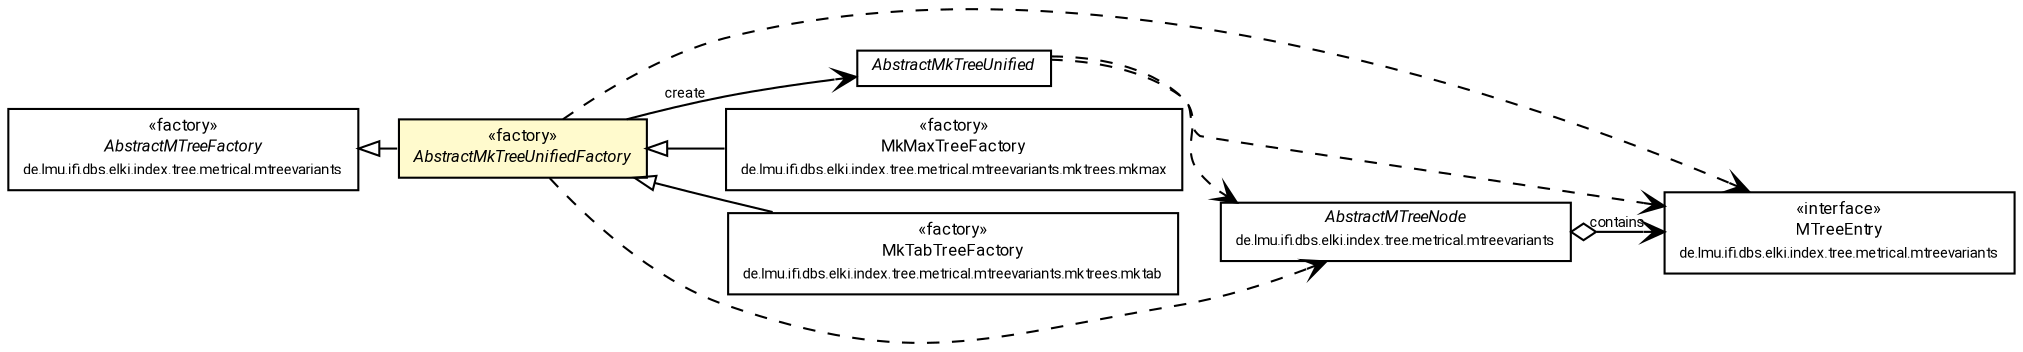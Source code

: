 #!/usr/local/bin/dot
#
# Class diagram 
# Generated by UMLGraph version R5_7_2-60-g0e99a6 (http://www.spinellis.gr/umlgraph/)
#

digraph G {
	graph [fontnames="svg"]
	edge [fontname="Roboto",fontsize=7,labelfontname="Roboto",labelfontsize=7,color="black"];
	node [fontname="Roboto",fontcolor="black",fontsize=8,shape=plaintext,margin=0,width=0,height=0];
	nodesep=0.15;
	ranksep=0.25;
	rankdir=LR;
	// de.lmu.ifi.dbs.elki.index.tree.metrical.mtreevariants.MTreeEntry
	c1175062 [label=<<table title="de.lmu.ifi.dbs.elki.index.tree.metrical.mtreevariants.MTreeEntry" border="0" cellborder="1" cellspacing="0" cellpadding="2" href="../MTreeEntry.html" target="_parent">
		<tr><td><table border="0" cellspacing="0" cellpadding="1">
		<tr><td align="center" balign="center"> &#171;interface&#187; </td></tr>
		<tr><td align="center" balign="center"> <font face="Roboto">MTreeEntry</font> </td></tr>
		<tr><td align="center" balign="center"> <font face="Roboto" point-size="7.0">de.lmu.ifi.dbs.elki.index.tree.metrical.mtreevariants</font> </td></tr>
		</table></td></tr>
		</table>>, URL="../MTreeEntry.html"];
	// de.lmu.ifi.dbs.elki.index.tree.metrical.mtreevariants.AbstractMTreeFactory<O, N extends de.lmu.ifi.dbs.elki.index.tree.metrical.mtreevariants.AbstractMTreeNode<O, N, E>, E extends de.lmu.ifi.dbs.elki.index.tree.metrical.mtreevariants.MTreeEntry, S extends de.lmu.ifi.dbs.elki.index.tree.metrical.mtreevariants.MTreeSettings<O, N, E>>
	c1175072 [label=<<table title="de.lmu.ifi.dbs.elki.index.tree.metrical.mtreevariants.AbstractMTreeFactory" border="0" cellborder="1" cellspacing="0" cellpadding="2" href="../AbstractMTreeFactory.html" target="_parent">
		<tr><td><table border="0" cellspacing="0" cellpadding="1">
		<tr><td align="center" balign="center"> &#171;factory&#187; </td></tr>
		<tr><td align="center" balign="center"> <font face="Roboto"><i>AbstractMTreeFactory</i></font> </td></tr>
		<tr><td align="center" balign="center"> <font face="Roboto" point-size="7.0">de.lmu.ifi.dbs.elki.index.tree.metrical.mtreevariants</font> </td></tr>
		</table></td></tr>
		</table>>, URL="../AbstractMTreeFactory.html"];
	// de.lmu.ifi.dbs.elki.index.tree.metrical.mtreevariants.mktrees.AbstractMkTreeUnified<O, N extends de.lmu.ifi.dbs.elki.index.tree.metrical.mtreevariants.AbstractMTreeNode<O, N, E>, E extends de.lmu.ifi.dbs.elki.index.tree.metrical.mtreevariants.MTreeEntry, S extends de.lmu.ifi.dbs.elki.index.tree.metrical.mtreevariants.mktrees.MkTreeSettings<O, N, E>>
	c1175077 [label=<<table title="de.lmu.ifi.dbs.elki.index.tree.metrical.mtreevariants.mktrees.AbstractMkTreeUnified" border="0" cellborder="1" cellspacing="0" cellpadding="2" href="AbstractMkTreeUnified.html" target="_parent">
		<tr><td><table border="0" cellspacing="0" cellpadding="1">
		<tr><td align="center" balign="center"> <font face="Roboto"><i>AbstractMkTreeUnified</i></font> </td></tr>
		</table></td></tr>
		</table>>, URL="AbstractMkTreeUnified.html"];
	// de.lmu.ifi.dbs.elki.index.tree.metrical.mtreevariants.mktrees.mkmax.MkMaxTreeFactory<O>
	c1175094 [label=<<table title="de.lmu.ifi.dbs.elki.index.tree.metrical.mtreevariants.mktrees.mkmax.MkMaxTreeFactory" border="0" cellborder="1" cellspacing="0" cellpadding="2" href="mkmax/MkMaxTreeFactory.html" target="_parent">
		<tr><td><table border="0" cellspacing="0" cellpadding="1">
		<tr><td align="center" balign="center"> &#171;factory&#187; </td></tr>
		<tr><td align="center" balign="center"> <font face="Roboto">MkMaxTreeFactory</font> </td></tr>
		<tr><td align="center" balign="center"> <font face="Roboto" point-size="7.0">de.lmu.ifi.dbs.elki.index.tree.metrical.mtreevariants.mktrees.mkmax</font> </td></tr>
		</table></td></tr>
		</table>>, URL="mkmax/MkMaxTreeFactory.html"];
	// de.lmu.ifi.dbs.elki.index.tree.metrical.mtreevariants.mktrees.AbstractMkTreeUnifiedFactory<O, N extends de.lmu.ifi.dbs.elki.index.tree.metrical.mtreevariants.AbstractMTreeNode<O, N, E>, E extends de.lmu.ifi.dbs.elki.index.tree.metrical.mtreevariants.MTreeEntry, S extends de.lmu.ifi.dbs.elki.index.tree.metrical.mtreevariants.mktrees.MkTreeSettings<O, N, E>>
	c1175108 [label=<<table title="de.lmu.ifi.dbs.elki.index.tree.metrical.mtreevariants.mktrees.AbstractMkTreeUnifiedFactory" border="0" cellborder="1" cellspacing="0" cellpadding="2" bgcolor="lemonChiffon" href="AbstractMkTreeUnifiedFactory.html" target="_parent">
		<tr><td><table border="0" cellspacing="0" cellpadding="1">
		<tr><td align="center" balign="center"> &#171;factory&#187; </td></tr>
		<tr><td align="center" balign="center"> <font face="Roboto"><i>AbstractMkTreeUnifiedFactory</i></font> </td></tr>
		</table></td></tr>
		</table>>, URL="AbstractMkTreeUnifiedFactory.html"];
	// de.lmu.ifi.dbs.elki.index.tree.metrical.mtreevariants.mktrees.mktab.MkTabTreeFactory<O>
	c1175116 [label=<<table title="de.lmu.ifi.dbs.elki.index.tree.metrical.mtreevariants.mktrees.mktab.MkTabTreeFactory" border="0" cellborder="1" cellspacing="0" cellpadding="2" href="mktab/MkTabTreeFactory.html" target="_parent">
		<tr><td><table border="0" cellspacing="0" cellpadding="1">
		<tr><td align="center" balign="center"> &#171;factory&#187; </td></tr>
		<tr><td align="center" balign="center"> <font face="Roboto">MkTabTreeFactory</font> </td></tr>
		<tr><td align="center" balign="center"> <font face="Roboto" point-size="7.0">de.lmu.ifi.dbs.elki.index.tree.metrical.mtreevariants.mktrees.mktab</font> </td></tr>
		</table></td></tr>
		</table>>, URL="mktab/MkTabTreeFactory.html"];
	// de.lmu.ifi.dbs.elki.index.tree.metrical.mtreevariants.AbstractMTreeNode<O, N extends de.lmu.ifi.dbs.elki.index.tree.metrical.mtreevariants.AbstractMTreeNode<O, N, E>, E extends de.lmu.ifi.dbs.elki.index.tree.metrical.mtreevariants.MTreeEntry>
	c1175141 [label=<<table title="de.lmu.ifi.dbs.elki.index.tree.metrical.mtreevariants.AbstractMTreeNode" border="0" cellborder="1" cellspacing="0" cellpadding="2" href="../AbstractMTreeNode.html" target="_parent">
		<tr><td><table border="0" cellspacing="0" cellpadding="1">
		<tr><td align="center" balign="center"> <font face="Roboto"><i>AbstractMTreeNode</i></font> </td></tr>
		<tr><td align="center" balign="center"> <font face="Roboto" point-size="7.0">de.lmu.ifi.dbs.elki.index.tree.metrical.mtreevariants</font> </td></tr>
		</table></td></tr>
		</table>>, URL="../AbstractMTreeNode.html"];
	// de.lmu.ifi.dbs.elki.index.tree.metrical.mtreevariants.mktrees.mkmax.MkMaxTreeFactory<O> extends de.lmu.ifi.dbs.elki.index.tree.metrical.mtreevariants.mktrees.AbstractMkTreeUnifiedFactory<O, N extends de.lmu.ifi.dbs.elki.index.tree.metrical.mtreevariants.AbstractMTreeNode<O, N, E>, E extends de.lmu.ifi.dbs.elki.index.tree.metrical.mtreevariants.MTreeEntry, S extends de.lmu.ifi.dbs.elki.index.tree.metrical.mtreevariants.mktrees.MkTreeSettings<O, N, E>>
	c1175108 -> c1175094 [arrowtail=empty,dir=back,weight=10];
	// de.lmu.ifi.dbs.elki.index.tree.metrical.mtreevariants.mktrees.AbstractMkTreeUnifiedFactory<O, N extends de.lmu.ifi.dbs.elki.index.tree.metrical.mtreevariants.AbstractMTreeNode<O, N, E>, E extends de.lmu.ifi.dbs.elki.index.tree.metrical.mtreevariants.MTreeEntry, S extends de.lmu.ifi.dbs.elki.index.tree.metrical.mtreevariants.mktrees.MkTreeSettings<O, N, E>> extends de.lmu.ifi.dbs.elki.index.tree.metrical.mtreevariants.AbstractMTreeFactory<O, N extends de.lmu.ifi.dbs.elki.index.tree.metrical.mtreevariants.AbstractMTreeNode<O, N, E>, E extends de.lmu.ifi.dbs.elki.index.tree.metrical.mtreevariants.MTreeEntry, S extends de.lmu.ifi.dbs.elki.index.tree.metrical.mtreevariants.MTreeSettings<O, N, E>>
	c1175072 -> c1175108 [arrowtail=empty,dir=back,weight=10];
	// de.lmu.ifi.dbs.elki.index.tree.metrical.mtreevariants.mktrees.AbstractMkTreeUnifiedFactory<O, N extends de.lmu.ifi.dbs.elki.index.tree.metrical.mtreevariants.AbstractMTreeNode<O, N, E>, E extends de.lmu.ifi.dbs.elki.index.tree.metrical.mtreevariants.MTreeEntry, S extends de.lmu.ifi.dbs.elki.index.tree.metrical.mtreevariants.mktrees.MkTreeSettings<O, N, E>> navassoc de.lmu.ifi.dbs.elki.index.tree.metrical.mtreevariants.mktrees.AbstractMkTreeUnified<O, N extends de.lmu.ifi.dbs.elki.index.tree.metrical.mtreevariants.AbstractMTreeNode<O, N, E>, E extends de.lmu.ifi.dbs.elki.index.tree.metrical.mtreevariants.MTreeEntry, S extends de.lmu.ifi.dbs.elki.index.tree.metrical.mtreevariants.mktrees.MkTreeSettings<O, N, E>>
	c1175108 -> c1175077 [arrowhead=open,weight=1,label="create"];
	// de.lmu.ifi.dbs.elki.index.tree.metrical.mtreevariants.mktrees.mktab.MkTabTreeFactory<O> extends de.lmu.ifi.dbs.elki.index.tree.metrical.mtreevariants.mktrees.AbstractMkTreeUnifiedFactory<O, N extends de.lmu.ifi.dbs.elki.index.tree.metrical.mtreevariants.AbstractMTreeNode<O, N, E>, E extends de.lmu.ifi.dbs.elki.index.tree.metrical.mtreevariants.MTreeEntry, S extends de.lmu.ifi.dbs.elki.index.tree.metrical.mtreevariants.mktrees.MkTreeSettings<O, N, E>>
	c1175108 -> c1175116 [arrowtail=empty,dir=back,weight=10];
	// de.lmu.ifi.dbs.elki.index.tree.metrical.mtreevariants.AbstractMTreeNode<O, N extends de.lmu.ifi.dbs.elki.index.tree.metrical.mtreevariants.AbstractMTreeNode<O, N, E>, E extends de.lmu.ifi.dbs.elki.index.tree.metrical.mtreevariants.MTreeEntry> navhas de.lmu.ifi.dbs.elki.index.tree.metrical.mtreevariants.MTreeEntry
	c1175141 -> c1175062 [arrowhead=open,arrowtail=ediamond,dir=both,weight=3,label="contains"];
	// de.lmu.ifi.dbs.elki.index.tree.metrical.mtreevariants.mktrees.AbstractMkTreeUnified<O, N extends de.lmu.ifi.dbs.elki.index.tree.metrical.mtreevariants.AbstractMTreeNode<O, N, E>, E extends de.lmu.ifi.dbs.elki.index.tree.metrical.mtreevariants.MTreeEntry, S extends de.lmu.ifi.dbs.elki.index.tree.metrical.mtreevariants.mktrees.MkTreeSettings<O, N, E>> depend de.lmu.ifi.dbs.elki.index.tree.metrical.mtreevariants.AbstractMTreeNode<O, N extends de.lmu.ifi.dbs.elki.index.tree.metrical.mtreevariants.AbstractMTreeNode<O, N, E>, E extends de.lmu.ifi.dbs.elki.index.tree.metrical.mtreevariants.MTreeEntry>
	c1175077 -> c1175141 [arrowhead=open,style=dashed,weight=0];
	// de.lmu.ifi.dbs.elki.index.tree.metrical.mtreevariants.mktrees.AbstractMkTreeUnified<O, N extends de.lmu.ifi.dbs.elki.index.tree.metrical.mtreevariants.AbstractMTreeNode<O, N, E>, E extends de.lmu.ifi.dbs.elki.index.tree.metrical.mtreevariants.MTreeEntry, S extends de.lmu.ifi.dbs.elki.index.tree.metrical.mtreevariants.mktrees.MkTreeSettings<O, N, E>> depend de.lmu.ifi.dbs.elki.index.tree.metrical.mtreevariants.MTreeEntry
	c1175077 -> c1175062 [arrowhead=open,style=dashed,weight=0];
	// de.lmu.ifi.dbs.elki.index.tree.metrical.mtreevariants.mktrees.AbstractMkTreeUnifiedFactory<O, N extends de.lmu.ifi.dbs.elki.index.tree.metrical.mtreevariants.AbstractMTreeNode<O, N, E>, E extends de.lmu.ifi.dbs.elki.index.tree.metrical.mtreevariants.MTreeEntry, S extends de.lmu.ifi.dbs.elki.index.tree.metrical.mtreevariants.mktrees.MkTreeSettings<O, N, E>> depend de.lmu.ifi.dbs.elki.index.tree.metrical.mtreevariants.AbstractMTreeNode<O, N extends de.lmu.ifi.dbs.elki.index.tree.metrical.mtreevariants.AbstractMTreeNode<O, N, E>, E extends de.lmu.ifi.dbs.elki.index.tree.metrical.mtreevariants.MTreeEntry>
	c1175108 -> c1175141 [arrowhead=open,style=dashed,weight=0];
	// de.lmu.ifi.dbs.elki.index.tree.metrical.mtreevariants.mktrees.AbstractMkTreeUnifiedFactory<O, N extends de.lmu.ifi.dbs.elki.index.tree.metrical.mtreevariants.AbstractMTreeNode<O, N, E>, E extends de.lmu.ifi.dbs.elki.index.tree.metrical.mtreevariants.MTreeEntry, S extends de.lmu.ifi.dbs.elki.index.tree.metrical.mtreevariants.mktrees.MkTreeSettings<O, N, E>> depend de.lmu.ifi.dbs.elki.index.tree.metrical.mtreevariants.MTreeEntry
	c1175108 -> c1175062 [arrowhead=open,style=dashed,weight=0];
}

